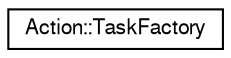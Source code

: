 digraph "Graphical Class Hierarchy"
{
  edge [fontname="FreeSans",fontsize="10",labelfontname="FreeSans",labelfontsize="10"];
  node [fontname="FreeSans",fontsize="10",shape=record];
  rankdir="LR";
  Node1 [label="Action::TaskFactory",height=0.2,width=0.4,color="black", fillcolor="white", style="filled",URL="$classAction_1_1TaskFactory.html",tooltip="Task factory. "];
}
